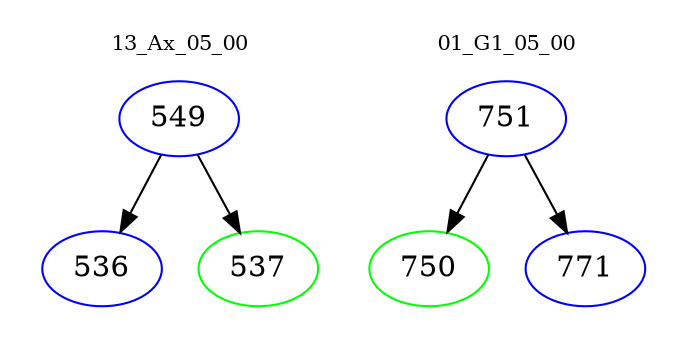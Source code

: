digraph{
subgraph cluster_0 {
color = white
label = "13_Ax_05_00";
fontsize=10;
T0_549 [label="549", color="blue"]
T0_549 -> T0_536 [color="black"]
T0_536 [label="536", color="blue"]
T0_549 -> T0_537 [color="black"]
T0_537 [label="537", color="green"]
}
subgraph cluster_1 {
color = white
label = "01_G1_05_00";
fontsize=10;
T1_751 [label="751", color="blue"]
T1_751 -> T1_750 [color="black"]
T1_750 [label="750", color="green"]
T1_751 -> T1_771 [color="black"]
T1_771 [label="771", color="blue"]
}
}
